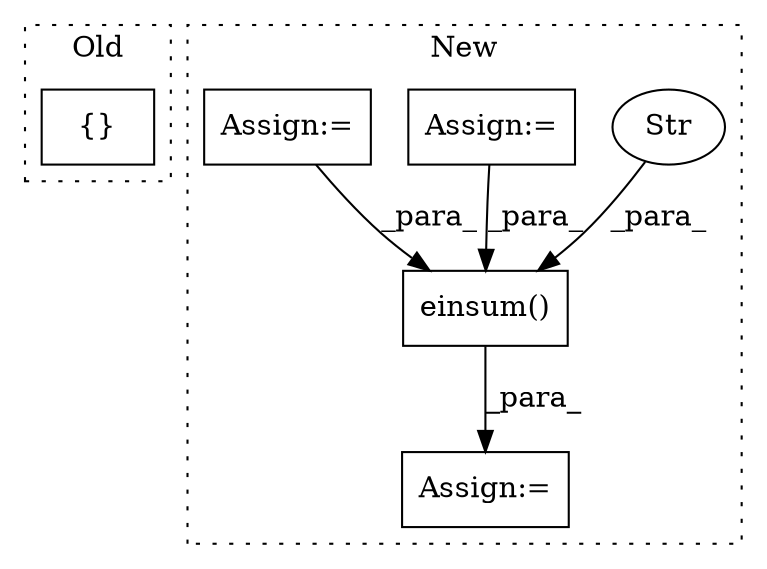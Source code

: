 digraph G {
subgraph cluster0 {
1 [label="{}" a="59" s="1646,1648" l="1,0" shape="box"];
label = "Old";
style="dotted";
}
subgraph cluster1 {
2 [label="einsum()" a="75" s="2583,2619" l="13,1" shape="box"];
3 [label="Str" a="66" s="2596" l="13" shape="ellipse"];
4 [label="Assign:=" a="68" s="2082" l="3" shape="box"];
5 [label="Assign:=" a="68" s="2580" l="3" shape="box"];
6 [label="Assign:=" a="68" s="2126" l="3" shape="box"];
label = "New";
style="dotted";
}
2 -> 5 [label="_para_"];
3 -> 2 [label="_para_"];
4 -> 2 [label="_para_"];
6 -> 2 [label="_para_"];
}
